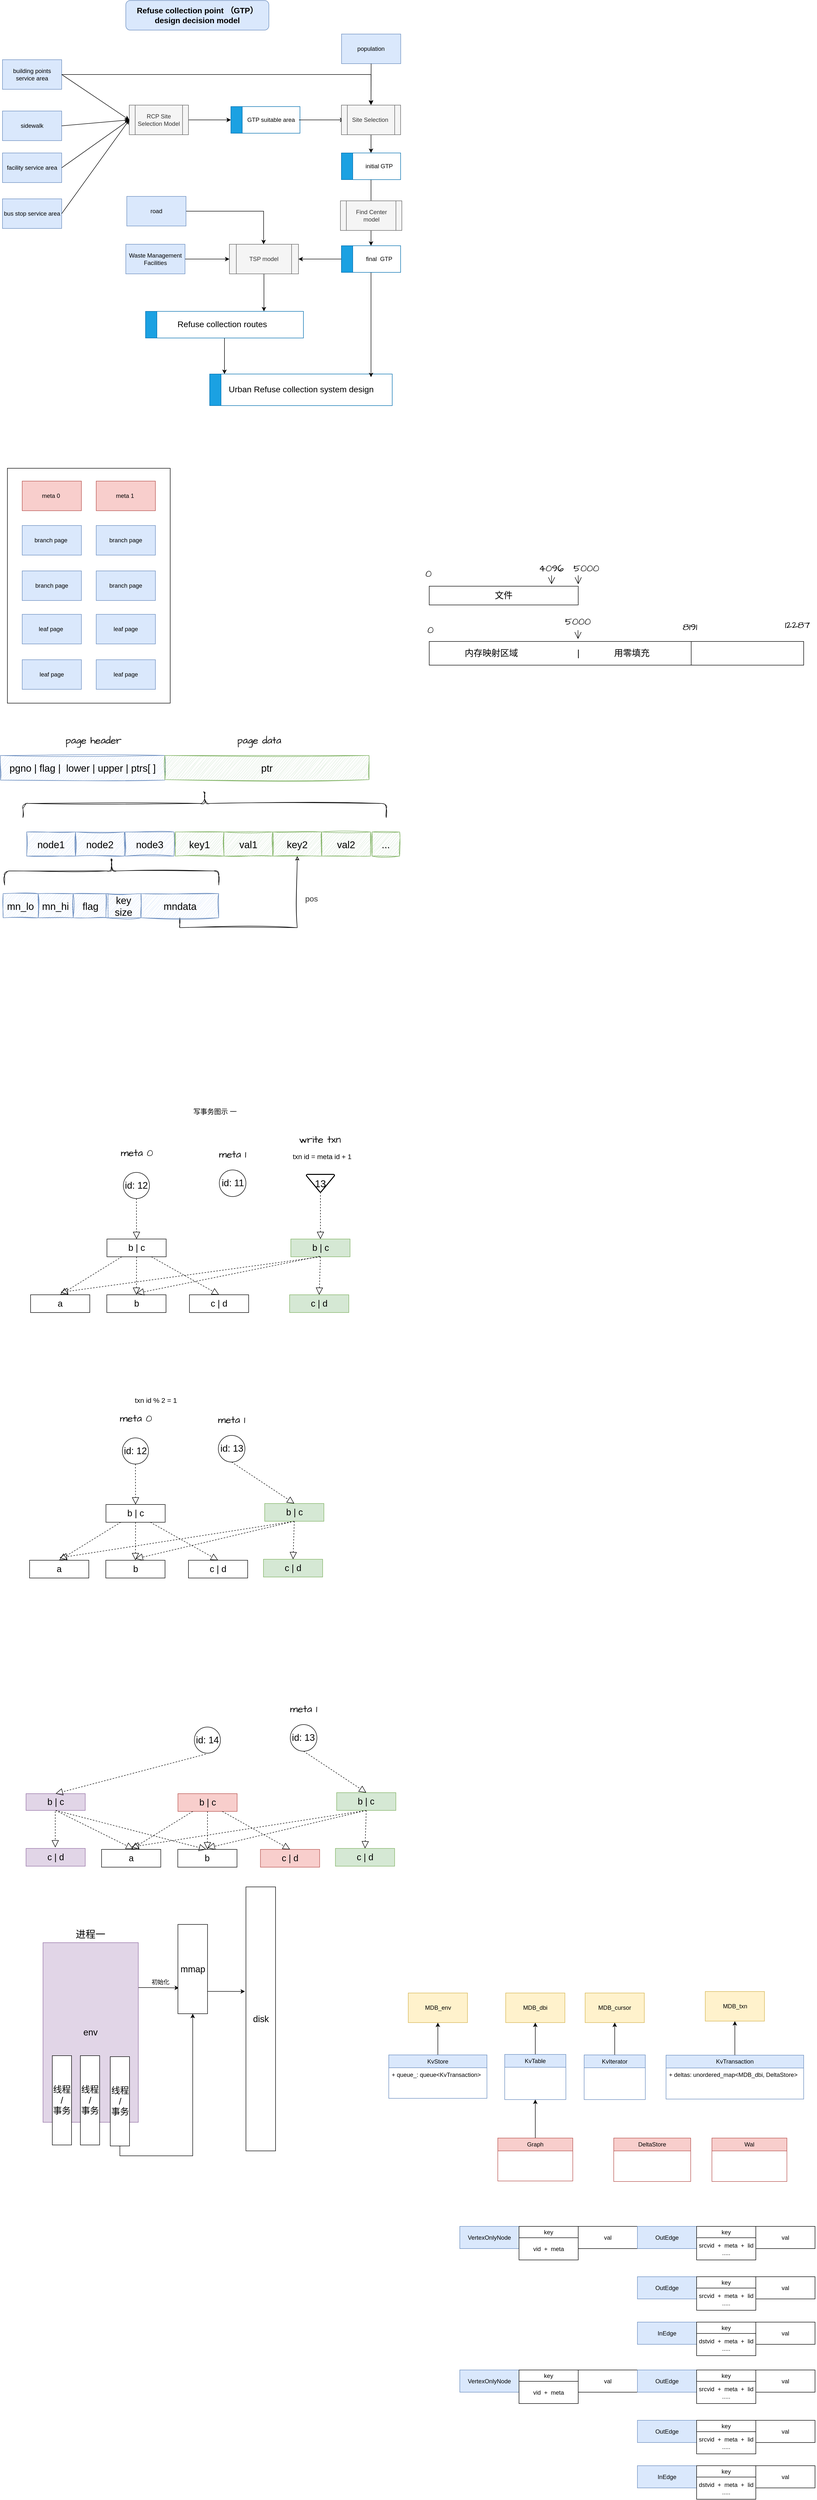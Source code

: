 <mxfile version="21.3.2" type="github">
  <diagram name="第 1 页" id="-6pHBy3T7X8AWCMXz0UJ">
    <mxGraphModel dx="1502" dy="644" grid="0" gridSize="10" guides="1" tooltips="1" connect="1" arrows="1" fold="1" page="0" pageScale="1" pageWidth="827" pageHeight="1169" math="0" shadow="0">
      <root>
        <mxCell id="0" />
        <mxCell id="1" parent="0" />
        <mxCell id="fk76nEaUQplsYMOn4d1s-18" value="" style="rounded=0;whiteSpace=wrap;html=1;fillColor=none;" parent="1" vertex="1">
          <mxGeometry x="20" y="1191" width="330" height="476" as="geometry" />
        </mxCell>
        <mxCell id="CREifestwWJjeIn1SrWn-1" value="&lt;b&gt;&lt;font style=&quot;font-size: 16px;&quot;&gt;Refuse collection point （GTP）design decision model&lt;/font&gt;&lt;/b&gt;" style="rounded=1;whiteSpace=wrap;html=1;fillColor=#dae8fc;strokeColor=#6c8ebf;" parent="1" vertex="1">
          <mxGeometry x="260" y="243" width="290" height="60" as="geometry" />
        </mxCell>
        <mxCell id="-MJLhog0sd4CM29XFd1n-28" style="edgeStyle=orthogonalEdgeStyle;rounded=0;orthogonalLoop=1;jettySize=auto;html=1;exitX=1;exitY=0.5;exitDx=0;exitDy=0;entryX=0.5;entryY=0;entryDx=0;entryDy=0;" parent="1" source="-MJLhog0sd4CM29XFd1n-1" target="-MJLhog0sd4CM29XFd1n-30" edge="1">
          <mxGeometry relative="1" as="geometry">
            <mxPoint x="720" y="563" as="targetPoint" />
          </mxGeometry>
        </mxCell>
        <mxCell id="-MJLhog0sd4CM29XFd1n-1" value="building points service area" style="rounded=0;whiteSpace=wrap;html=1;fillColor=#dae8fc;strokeColor=#6c8ebf;" parent="1" vertex="1">
          <mxGeometry x="10" y="363" width="120" height="60" as="geometry" />
        </mxCell>
        <mxCell id="-MJLhog0sd4CM29XFd1n-2" value="sidewalk" style="rounded=0;whiteSpace=wrap;html=1;fillColor=#dae8fc;strokeColor=#6c8ebf;" parent="1" vertex="1">
          <mxGeometry x="10" y="467" width="120" height="60" as="geometry" />
        </mxCell>
        <mxCell id="-MJLhog0sd4CM29XFd1n-38" style="edgeStyle=orthogonalEdgeStyle;rounded=0;orthogonalLoop=1;jettySize=auto;html=1;exitX=1;exitY=0.5;exitDx=0;exitDy=0;entryX=0;entryY=0.5;entryDx=0;entryDy=0;" parent="1" source="-MJLhog0sd4CM29XFd1n-5" target="-MJLhog0sd4CM29XFd1n-20" edge="1">
          <mxGeometry relative="1" as="geometry" />
        </mxCell>
        <mxCell id="-MJLhog0sd4CM29XFd1n-5" value="Waste Management Facilities" style="rounded=0;whiteSpace=wrap;html=1;fillColor=#dae8fc;strokeColor=#6c8ebf;" parent="1" vertex="1">
          <mxGeometry x="260" y="737" width="120" height="60" as="geometry" />
        </mxCell>
        <mxCell id="-MJLhog0sd4CM29XFd1n-6" value="bus stop service area" style="rounded=0;whiteSpace=wrap;html=1;fillColor=#dae8fc;strokeColor=#6c8ebf;" parent="1" vertex="1">
          <mxGeometry x="10" y="645" width="120" height="60" as="geometry" />
        </mxCell>
        <mxCell id="-MJLhog0sd4CM29XFd1n-8" value="facility service area" style="rounded=0;whiteSpace=wrap;html=1;fillColor=#dae8fc;strokeColor=#6c8ebf;" parent="1" vertex="1">
          <mxGeometry x="10" y="552" width="120" height="60" as="geometry" />
        </mxCell>
        <mxCell id="-MJLhog0sd4CM29XFd1n-27" style="edgeStyle=orthogonalEdgeStyle;rounded=0;orthogonalLoop=1;jettySize=auto;html=1;exitX=1;exitY=0.5;exitDx=0;exitDy=0;entryX=0;entryY=0.5;entryDx=0;entryDy=0;" parent="1" source="-MJLhog0sd4CM29XFd1n-9" target="-MJLhog0sd4CM29XFd1n-23" edge="1">
          <mxGeometry relative="1" as="geometry" />
        </mxCell>
        <mxCell id="-MJLhog0sd4CM29XFd1n-9" value="RCP Site Selection Model" style="shape=process;whiteSpace=wrap;html=1;backgroundOutline=1;fillColor=#f5f5f5;strokeColor=#666666;fontColor=#333333;" parent="1" vertex="1">
          <mxGeometry x="267" y="455" width="120" height="60" as="geometry" />
        </mxCell>
        <mxCell id="-MJLhog0sd4CM29XFd1n-14" value="" style="endArrow=classic;html=1;rounded=0;exitX=1;exitY=0.5;exitDx=0;exitDy=0;entryX=0;entryY=0.5;entryDx=0;entryDy=0;" parent="1" source="-MJLhog0sd4CM29XFd1n-1" target="-MJLhog0sd4CM29XFd1n-9" edge="1">
          <mxGeometry width="50" height="50" relative="1" as="geometry">
            <mxPoint x="430" y="497" as="sourcePoint" />
            <mxPoint x="480" y="447" as="targetPoint" />
          </mxGeometry>
        </mxCell>
        <mxCell id="-MJLhog0sd4CM29XFd1n-15" value="" style="endArrow=classic;html=1;rounded=0;exitX=1;exitY=0.5;exitDx=0;exitDy=0;entryX=0;entryY=0.5;entryDx=0;entryDy=0;" parent="1" source="-MJLhog0sd4CM29XFd1n-2" target="-MJLhog0sd4CM29XFd1n-9" edge="1">
          <mxGeometry width="50" height="50" relative="1" as="geometry">
            <mxPoint x="140" y="417" as="sourcePoint" />
            <mxPoint x="250" y="537" as="targetPoint" />
          </mxGeometry>
        </mxCell>
        <mxCell id="-MJLhog0sd4CM29XFd1n-16" value="" style="endArrow=classic;html=1;rounded=0;exitX=1;exitY=0.5;exitDx=0;exitDy=0;entryX=0;entryY=0.5;entryDx=0;entryDy=0;" parent="1" source="-MJLhog0sd4CM29XFd1n-8" target="-MJLhog0sd4CM29XFd1n-9" edge="1">
          <mxGeometry width="50" height="50" relative="1" as="geometry">
            <mxPoint x="140" y="507" as="sourcePoint" />
            <mxPoint x="250" y="577" as="targetPoint" />
          </mxGeometry>
        </mxCell>
        <mxCell id="-MJLhog0sd4CM29XFd1n-19" value="" style="endArrow=classic;html=1;rounded=0;exitX=1;exitY=0.5;exitDx=0;exitDy=0;entryX=0;entryY=0.5;entryDx=0;entryDy=0;" parent="1" source="-MJLhog0sd4CM29XFd1n-6" target="-MJLhog0sd4CM29XFd1n-9" edge="1">
          <mxGeometry width="50" height="50" relative="1" as="geometry">
            <mxPoint x="140" y="677" as="sourcePoint" />
            <mxPoint x="270" y="592" as="targetPoint" />
          </mxGeometry>
        </mxCell>
        <mxCell id="-MJLhog0sd4CM29XFd1n-39" style="edgeStyle=orthogonalEdgeStyle;rounded=0;orthogonalLoop=1;jettySize=auto;html=1;exitX=0.5;exitY=1;exitDx=0;exitDy=0;entryX=0.75;entryY=0;entryDx=0;entryDy=0;" parent="1" source="-MJLhog0sd4CM29XFd1n-20" target="-MJLhog0sd4CM29XFd1n-40" edge="1">
          <mxGeometry relative="1" as="geometry">
            <mxPoint x="539.5" y="853" as="targetPoint" />
            <Array as="points" />
          </mxGeometry>
        </mxCell>
        <mxCell id="-MJLhog0sd4CM29XFd1n-20" value="TSP model" style="shape=process;whiteSpace=wrap;html=1;backgroundOutline=1;fillColor=#f5f5f5;strokeColor=#666666;fontColor=#333333;" parent="1" vertex="1">
          <mxGeometry x="470" y="737" width="140" height="60" as="geometry" />
        </mxCell>
        <mxCell id="-MJLhog0sd4CM29XFd1n-23" value="" style="swimlane;horizontal=0;whiteSpace=wrap;html=1;fillColor=#1ba1e2;strokeColor=#006EAF;fontColor=#ffffff;" parent="1" vertex="1">
          <mxGeometry x="473" y="458" width="140" height="54" as="geometry" />
        </mxCell>
        <mxCell id="-MJLhog0sd4CM29XFd1n-29" style="edgeStyle=orthogonalEdgeStyle;rounded=0;orthogonalLoop=1;jettySize=auto;html=1;" parent="-MJLhog0sd4CM29XFd1n-23" source="-MJLhog0sd4CM29XFd1n-26" edge="1">
          <mxGeometry relative="1" as="geometry">
            <mxPoint x="230" y="27" as="targetPoint" />
          </mxGeometry>
        </mxCell>
        <mxCell id="-MJLhog0sd4CM29XFd1n-26" value="GTP suitable area" style="text;html=1;align=center;verticalAlign=middle;resizable=0;points=[];autosize=1;strokeColor=none;fillColor=none;" parent="-MJLhog0sd4CM29XFd1n-23" vertex="1">
          <mxGeometry x="23" y="14" width="115" height="26" as="geometry" />
        </mxCell>
        <mxCell id="-MJLhog0sd4CM29XFd1n-36" style="edgeStyle=orthogonalEdgeStyle;rounded=0;orthogonalLoop=1;jettySize=auto;html=1;exitX=0.5;exitY=1;exitDx=0;exitDy=0;entryX=0.5;entryY=0;entryDx=0;entryDy=0;" parent="1" source="-MJLhog0sd4CM29XFd1n-30" target="-MJLhog0sd4CM29XFd1n-32" edge="1">
          <mxGeometry relative="1" as="geometry" />
        </mxCell>
        <mxCell id="-MJLhog0sd4CM29XFd1n-30" value="Site Selection&amp;nbsp;&lt;span id=&quot;docs-internal-guid-dd1b80fc-7fff-4d4b-5d79-0f795fff41a7&quot;&gt;&lt;/span&gt;" style="shape=process;whiteSpace=wrap;html=1;backgroundOutline=1;fillColor=#f5f5f5;strokeColor=#666666;fontColor=#333333;" parent="1" vertex="1">
          <mxGeometry x="697" y="455" width="120" height="60" as="geometry" />
        </mxCell>
        <mxCell id="-MJLhog0sd4CM29XFd1n-43" style="edgeStyle=orthogonalEdgeStyle;rounded=0;orthogonalLoop=1;jettySize=auto;html=1;exitX=0.5;exitY=1;exitDx=0;exitDy=0;entryX=0.5;entryY=0;entryDx=0;entryDy=0;" parent="1" source="-MJLhog0sd4CM29XFd1n-32" target="XMGJiAnypr8ItD6BcuGb-5" edge="1">
          <mxGeometry relative="1" as="geometry">
            <mxPoint x="757" y="1000" as="targetPoint" />
          </mxGeometry>
        </mxCell>
        <mxCell id="-MJLhog0sd4CM29XFd1n-32" value="" style="swimlane;horizontal=0;whiteSpace=wrap;html=1;fillColor=#1ba1e2;strokeColor=#006EAF;fontColor=#ffffff;" parent="1" vertex="1">
          <mxGeometry x="697" y="552" width="120" height="54" as="geometry" />
        </mxCell>
        <mxCell id="-MJLhog0sd4CM29XFd1n-34" value="initial GTP" style="text;html=1;align=center;verticalAlign=middle;resizable=0;points=[];autosize=1;strokeColor=none;fillColor=none;" parent="-MJLhog0sd4CM29XFd1n-32" vertex="1">
          <mxGeometry x="39" y="14" width="73" height="26" as="geometry" />
        </mxCell>
        <mxCell id="-MJLhog0sd4CM29XFd1n-42" style="edgeStyle=orthogonalEdgeStyle;rounded=0;orthogonalLoop=1;jettySize=auto;html=1;exitX=0.5;exitY=1;exitDx=0;exitDy=0;" parent="1" source="-MJLhog0sd4CM29XFd1n-40" edge="1">
          <mxGeometry relative="1" as="geometry">
            <mxPoint x="460" y="1000" as="targetPoint" />
          </mxGeometry>
        </mxCell>
        <mxCell id="-MJLhog0sd4CM29XFd1n-40" value="" style="swimlane;horizontal=0;whiteSpace=wrap;html=1;fillColor=#1ba1e2;strokeColor=#006EAF;fontColor=#ffffff;" parent="1" vertex="1">
          <mxGeometry x="300" y="873" width="320" height="54" as="geometry" />
        </mxCell>
        <mxCell id="-MJLhog0sd4CM29XFd1n-41" value="&lt;font style=&quot;font-size: 17px;&quot;&gt;Refuse collection routes&lt;/font&gt;" style="text;html=1;align=center;verticalAlign=middle;resizable=0;points=[];autosize=1;strokeColor=none;fillColor=none;" parent="-MJLhog0sd4CM29XFd1n-40" vertex="1">
          <mxGeometry x="55" y="12" width="200" height="30" as="geometry" />
        </mxCell>
        <mxCell id="-MJLhog0sd4CM29XFd1n-44" value="" style="swimlane;horizontal=0;whiteSpace=wrap;html=1;fillColor=#1ba1e2;strokeColor=#006EAF;fontColor=#ffffff;" parent="1" vertex="1">
          <mxGeometry x="430" y="1000" width="370" height="64" as="geometry" />
        </mxCell>
        <mxCell id="-MJLhog0sd4CM29XFd1n-45" value="&lt;span style=&quot;font-size: 17px;&quot;&gt;Urban Refuse collection system design&lt;/span&gt;" style="text;html=1;align=center;verticalAlign=middle;resizable=0;points=[];autosize=1;strokeColor=none;fillColor=none;" parent="-MJLhog0sd4CM29XFd1n-44" vertex="1">
          <mxGeometry x="25" y="17" width="320" height="30" as="geometry" />
        </mxCell>
        <mxCell id="fk76nEaUQplsYMOn4d1s-16" value="meta 0&amp;nbsp;" style="rounded=0;whiteSpace=wrap;html=1;fillColor=#f8cecc;strokeColor=#b85450;" parent="1" vertex="1">
          <mxGeometry x="50" y="1217" width="120" height="60" as="geometry" />
        </mxCell>
        <mxCell id="fk76nEaUQplsYMOn4d1s-17" value="meta 1&amp;nbsp;" style="rounded=0;whiteSpace=wrap;html=1;fillColor=#f8cecc;strokeColor=#b85450;" parent="1" vertex="1">
          <mxGeometry x="200" y="1217" width="120" height="60" as="geometry" />
        </mxCell>
        <mxCell id="fk76nEaUQplsYMOn4d1s-19" value="branch page&amp;nbsp;" style="rounded=0;whiteSpace=wrap;html=1;fillColor=#dae8fc;strokeColor=#6c8ebf;" parent="1" vertex="1">
          <mxGeometry x="50" y="1307" width="120" height="60" as="geometry" />
        </mxCell>
        <mxCell id="fk76nEaUQplsYMOn4d1s-20" value="branch page" style="rounded=0;whiteSpace=wrap;html=1;fillColor=#dae8fc;strokeColor=#6c8ebf;" parent="1" vertex="1">
          <mxGeometry x="200" y="1307" width="120" height="60" as="geometry" />
        </mxCell>
        <mxCell id="fk76nEaUQplsYMOn4d1s-21" value="branch page" style="rounded=0;whiteSpace=wrap;html=1;fillColor=#dae8fc;strokeColor=#6c8ebf;" parent="1" vertex="1">
          <mxGeometry x="50" y="1399" width="120" height="60" as="geometry" />
        </mxCell>
        <mxCell id="fk76nEaUQplsYMOn4d1s-22" value="branch page" style="rounded=0;whiteSpace=wrap;html=1;fillColor=#dae8fc;strokeColor=#6c8ebf;" parent="1" vertex="1">
          <mxGeometry x="200" y="1399" width="120" height="60" as="geometry" />
        </mxCell>
        <mxCell id="fk76nEaUQplsYMOn4d1s-23" value="leaf page" style="rounded=0;whiteSpace=wrap;html=1;fillColor=#dae8fc;strokeColor=#6c8ebf;" parent="1" vertex="1">
          <mxGeometry x="200" y="1579" width="120" height="60" as="geometry" />
        </mxCell>
        <mxCell id="fk76nEaUQplsYMOn4d1s-24" value="leaf page&amp;nbsp;" style="rounded=0;whiteSpace=wrap;html=1;fillColor=#dae8fc;strokeColor=#6c8ebf;" parent="1" vertex="1">
          <mxGeometry x="50" y="1487" width="120" height="60" as="geometry" />
        </mxCell>
        <mxCell id="fk76nEaUQplsYMOn4d1s-25" value="leaf page" style="rounded=0;whiteSpace=wrap;html=1;fillColor=#dae8fc;strokeColor=#6c8ebf;" parent="1" vertex="1">
          <mxGeometry x="200" y="1487" width="120" height="60" as="geometry" />
        </mxCell>
        <mxCell id="fk76nEaUQplsYMOn4d1s-26" value="leaf page" style="rounded=0;whiteSpace=wrap;html=1;fillColor=#dae8fc;strokeColor=#6c8ebf;" parent="1" vertex="1">
          <mxGeometry x="50" y="1579" width="120" height="60" as="geometry" />
        </mxCell>
        <mxCell id="yM2souLgiS-9Ete5BA36-1" value="pgno | flag |&amp;nbsp; lower | upper | ptrs[ ]" style="rounded=0;whiteSpace=wrap;html=1;sketch=1;hachureGap=4;jiggle=2;curveFitting=1;fontFamily=Helvetica;fontSize=20;fillColor=#dae8fc;strokeColor=#6c8ebf;" parent="1" vertex="1">
          <mxGeometry x="6" y="1773" width="333" height="50" as="geometry" />
        </mxCell>
        <mxCell id="yM2souLgiS-9Ete5BA36-2" value="ptr" style="rounded=0;whiteSpace=wrap;html=1;sketch=1;hachureGap=4;jiggle=2;curveFitting=1;fontFamily=Helvetica;fontSize=20;fillColor=#d5e8d4;strokeColor=#82b366;" parent="1" vertex="1">
          <mxGeometry x="339" y="1773" width="414" height="49" as="geometry" />
        </mxCell>
        <mxCell id="yM2souLgiS-9Ete5BA36-5" value="page header" style="text;html=1;strokeColor=none;fillColor=none;align=center;verticalAlign=middle;whiteSpace=wrap;rounded=0;fontSize=20;fontFamily=Architects Daughter;" parent="1" vertex="1">
          <mxGeometry x="121" y="1727" width="146.5" height="30" as="geometry" />
        </mxCell>
        <mxCell id="yM2souLgiS-9Ete5BA36-6" value="page data" style="text;html=1;strokeColor=none;fillColor=none;align=center;verticalAlign=middle;whiteSpace=wrap;rounded=0;fontSize=20;fontFamily=Architects Daughter;" parent="1" vertex="1">
          <mxGeometry x="457" y="1727" width="146.5" height="30" as="geometry" />
        </mxCell>
        <mxCell id="yM2souLgiS-9Ete5BA36-7" value="node1" style="rounded=0;whiteSpace=wrap;html=1;sketch=1;hachureGap=4;jiggle=2;curveFitting=1;fontFamily=Helvetica;fontSize=20;fillColor=#dae8fc;strokeColor=#6c8ebf;" parent="1" vertex="1">
          <mxGeometry x="59" y="1928" width="99" height="49" as="geometry" />
        </mxCell>
        <mxCell id="yM2souLgiS-9Ete5BA36-11" value="node2" style="rounded=0;whiteSpace=wrap;html=1;sketch=1;hachureGap=4;jiggle=2;curveFitting=1;fontFamily=Helvetica;fontSize=20;fillColor=#dae8fc;strokeColor=#6c8ebf;" parent="1" vertex="1">
          <mxGeometry x="158" y="1928" width="99" height="49" as="geometry" />
        </mxCell>
        <mxCell id="yM2souLgiS-9Ete5BA36-12" value="flag" style="rounded=0;whiteSpace=wrap;html=1;sketch=1;hachureGap=4;jiggle=2;curveFitting=1;fontFamily=Helvetica;fontSize=20;fillColor=#dae8fc;strokeColor=#6c8ebf;" parent="1" vertex="1">
          <mxGeometry x="153.25" y="2053" width="70.99" height="49" as="geometry" />
        </mxCell>
        <mxCell id="yM2souLgiS-9Ete5BA36-31" style="edgeStyle=orthogonalEdgeStyle;rounded=0;sketch=1;hachureGap=4;jiggle=2;curveFitting=1;orthogonalLoop=1;jettySize=auto;html=1;exitX=0.5;exitY=1;exitDx=0;exitDy=0;entryX=0.5;entryY=1;entryDx=0;entryDy=0;fontFamily=Architects Daughter;fontSource=https%3A%2F%2Ffonts.googleapis.com%2Fcss%3Ffamily%3DArchitects%2BDaughter;fontSize=16;" parent="1" source="yM2souLgiS-9Ete5BA36-15" target="yM2souLgiS-9Ete5BA36-27" edge="1">
          <mxGeometry relative="1" as="geometry" />
        </mxCell>
        <mxCell id="yM2souLgiS-9Ete5BA36-15" value="mndata" style="rounded=0;whiteSpace=wrap;html=1;sketch=1;hachureGap=4;jiggle=2;curveFitting=1;fontFamily=Helvetica;fontSize=20;fillColor=#dae8fc;strokeColor=#6c8ebf;" parent="1" vertex="1">
          <mxGeometry x="290.75" y="2053" width="157.5" height="49" as="geometry" />
        </mxCell>
        <mxCell id="yM2souLgiS-9Ete5BA36-16" value="mn_hi" style="rounded=0;whiteSpace=wrap;html=1;sketch=1;hachureGap=4;jiggle=2;curveFitting=1;fontFamily=Helvetica;fontSize=20;fillColor=#dae8fc;strokeColor=#6c8ebf;" parent="1" vertex="1">
          <mxGeometry x="82.26" y="2053" width="70.99" height="49" as="geometry" />
        </mxCell>
        <mxCell id="yM2souLgiS-9Ete5BA36-17" value="mn_lo" style="rounded=0;whiteSpace=wrap;html=1;sketch=1;hachureGap=4;jiggle=2;curveFitting=1;fontFamily=Helvetica;fontSize=20;fillColor=#dae8fc;strokeColor=#6c8ebf;" parent="1" vertex="1">
          <mxGeometry x="11.27" y="2053" width="70.99" height="49" as="geometry" />
        </mxCell>
        <mxCell id="yM2souLgiS-9Ete5BA36-18" value="key size" style="rounded=0;whiteSpace=wrap;html=1;sketch=1;hachureGap=4;jiggle=2;curveFitting=1;fontFamily=Helvetica;fontSize=20;fillColor=#dae8fc;strokeColor=#6c8ebf;" parent="1" vertex="1">
          <mxGeometry x="219.76" y="2053" width="70.99" height="49" as="geometry" />
        </mxCell>
        <mxCell id="yM2souLgiS-9Ete5BA36-19" value="node3" style="rounded=0;whiteSpace=wrap;html=1;sketch=1;hachureGap=4;jiggle=2;curveFitting=1;fontFamily=Helvetica;fontSize=20;fillColor=#dae8fc;strokeColor=#6c8ebf;" parent="1" vertex="1">
          <mxGeometry x="258.5" y="1928" width="99" height="49" as="geometry" />
        </mxCell>
        <mxCell id="yM2souLgiS-9Ete5BA36-21" value="" style="shape=curlyBracket;whiteSpace=wrap;html=1;rounded=1;labelPosition=left;verticalLabelPosition=middle;align=right;verticalAlign=middle;sketch=1;hachureGap=4;jiggle=2;curveFitting=1;fontFamily=Architects Daughter;fontSource=https%3A%2F%2Ffonts.googleapis.com%2Fcss%3Ffamily%3DArchitects%2BDaughter;fontSize=20;rotation=90;size=0.5;" parent="1" vertex="1">
          <mxGeometry x="391" y="1502" width="57.25" height="736.5" as="geometry" />
        </mxCell>
        <mxCell id="yM2souLgiS-9Ete5BA36-22" value="" style="shape=curlyBracket;whiteSpace=wrap;html=1;rounded=1;labelPosition=left;verticalLabelPosition=middle;align=right;verticalAlign=middle;sketch=1;hachureGap=4;jiggle=2;curveFitting=1;fontFamily=Architects Daughter;fontSource=https%3A%2F%2Ffonts.googleapis.com%2Fcss%3Ffamily%3DArchitects%2BDaughter;fontSize=20;rotation=90;size=0.5;" parent="1" vertex="1">
          <mxGeometry x="202.75" y="1790" width="57.25" height="434" as="geometry" />
        </mxCell>
        <mxCell id="yM2souLgiS-9Ete5BA36-25" value="key1" style="rounded=0;whiteSpace=wrap;html=1;sketch=1;hachureGap=4;jiggle=2;curveFitting=1;fontFamily=Helvetica;fontSize=20;fillColor=#d5e8d4;strokeColor=#82b366;" parent="1" vertex="1">
          <mxGeometry x="360" y="1928" width="99" height="49" as="geometry" />
        </mxCell>
        <mxCell id="yM2souLgiS-9Ete5BA36-26" value="val1" style="rounded=0;whiteSpace=wrap;html=1;sketch=1;hachureGap=4;jiggle=2;curveFitting=1;fontFamily=Helvetica;fontSize=20;fillColor=#d5e8d4;strokeColor=#82b366;" parent="1" vertex="1">
          <mxGeometry x="459" y="1928" width="99" height="49" as="geometry" />
        </mxCell>
        <mxCell id="yM2souLgiS-9Ete5BA36-27" value="key2" style="rounded=0;whiteSpace=wrap;html=1;sketch=1;hachureGap=4;jiggle=2;curveFitting=1;fontFamily=Helvetica;fontSize=20;fillColor=#d5e8d4;strokeColor=#82b366;" parent="1" vertex="1">
          <mxGeometry x="558" y="1928" width="99" height="49" as="geometry" />
        </mxCell>
        <mxCell id="yM2souLgiS-9Ete5BA36-28" value="val2" style="rounded=0;whiteSpace=wrap;html=1;sketch=1;hachureGap=4;jiggle=2;curveFitting=1;fontFamily=Helvetica;fontSize=20;fillColor=#d5e8d4;strokeColor=#82b366;" parent="1" vertex="1">
          <mxGeometry x="657" y="1928" width="99" height="49" as="geometry" />
        </mxCell>
        <mxCell id="yM2souLgiS-9Ete5BA36-29" value="..." style="rounded=0;whiteSpace=wrap;html=1;sketch=1;hachureGap=4;jiggle=2;curveFitting=1;fontFamily=Helvetica;fontSize=20;fillColor=#d5e8d4;strokeColor=#82b366;" parent="1" vertex="1">
          <mxGeometry x="759" y="1928" width="56" height="49" as="geometry" />
        </mxCell>
        <mxCell id="yM2souLgiS-9Ete5BA36-32" value="&lt;span style=&quot;font-size: 16px;&quot;&gt;pos&lt;/span&gt;" style="rounded=1;whiteSpace=wrap;html=1;fillColor=none;fontColor=#333333;strokeColor=none;" parent="1" vertex="1">
          <mxGeometry x="593" y="2046" width="86.5" height="34" as="geometry" />
        </mxCell>
        <mxCell id="NSW85dadM2oybprzodk--1" value="&lt;font style=&quot;font-size: 19px;&quot;&gt;id: 12&lt;br&gt;&lt;/font&gt;" style="ellipse;whiteSpace=wrap;html=1;aspect=fixed;" parent="1" vertex="1">
          <mxGeometry x="255" y="2618" width="53" height="53" as="geometry" />
        </mxCell>
        <mxCell id="NSW85dadM2oybprzodk--3" value="&lt;font style=&quot;font-size: 19px;&quot;&gt;id: 11&lt;/font&gt;" style="ellipse;whiteSpace=wrap;html=1;aspect=fixed;" parent="1" vertex="1">
          <mxGeometry x="449.51" y="2613" width="54" height="54" as="geometry" />
        </mxCell>
        <mxCell id="NSW85dadM2oybprzodk--4" value="meta 0" style="text;html=1;strokeColor=none;fillColor=none;align=center;verticalAlign=middle;whiteSpace=wrap;rounded=0;fontSize=20;fontFamily=Architects Daughter;" parent="1" vertex="1">
          <mxGeometry x="208.51" y="2563" width="146.5" height="30" as="geometry" />
        </mxCell>
        <mxCell id="NSW85dadM2oybprzodk--5" value="meta 1" style="text;html=1;strokeColor=none;fillColor=none;align=center;verticalAlign=middle;whiteSpace=wrap;rounded=0;fontSize=20;fontFamily=Architects Daughter;" parent="1" vertex="1">
          <mxGeometry x="403.26" y="2566" width="146.5" height="30" as="geometry" />
        </mxCell>
        <mxCell id="NSW85dadM2oybprzodk--15" value="" style="endArrow=block;dashed=1;endFill=0;endSize=12;html=1;rounded=0;exitX=0.5;exitY=1;exitDx=0;exitDy=0;entryX=0.5;entryY=0;entryDx=0;entryDy=0;" parent="1" source="NSW85dadM2oybprzodk--1" target="NSW85dadM2oybprzodk--17" edge="1">
          <mxGeometry width="160" relative="1" as="geometry">
            <mxPoint x="198" y="2714" as="sourcePoint" />
            <mxPoint x="358" y="2714" as="targetPoint" />
          </mxGeometry>
        </mxCell>
        <mxCell id="NSW85dadM2oybprzodk--17" value="&lt;font style=&quot;font-size: 18px;&quot;&gt;b | c&lt;/font&gt;" style="rounded=0;whiteSpace=wrap;html=1;" parent="1" vertex="1">
          <mxGeometry x="221.76" y="2753" width="120" height="36" as="geometry" />
        </mxCell>
        <mxCell id="NSW85dadM2oybprzodk--20" value="&lt;font style=&quot;font-size: 18px;&quot;&gt;a&lt;/font&gt;" style="rounded=0;whiteSpace=wrap;html=1;" parent="1" vertex="1">
          <mxGeometry x="67.0" y="2866" width="120" height="36" as="geometry" />
        </mxCell>
        <mxCell id="NSW85dadM2oybprzodk--21" value="&lt;font style=&quot;font-size: 18px;&quot;&gt;b&lt;/font&gt;" style="rounded=0;whiteSpace=wrap;html=1;" parent="1" vertex="1">
          <mxGeometry x="221.5" y="2866" width="120" height="36" as="geometry" />
        </mxCell>
        <mxCell id="NSW85dadM2oybprzodk--22" value="&lt;font style=&quot;font-size: 18px;&quot;&gt;c | d&lt;/font&gt;" style="rounded=0;whiteSpace=wrap;html=1;" parent="1" vertex="1">
          <mxGeometry x="389" y="2866" width="120" height="36" as="geometry" />
        </mxCell>
        <mxCell id="NSW85dadM2oybprzodk--24" value="" style="endArrow=block;dashed=1;endFill=0;endSize=12;html=1;rounded=0;exitX=0.25;exitY=1;exitDx=0;exitDy=0;entryX=0.5;entryY=0;entryDx=0;entryDy=0;" parent="1" source="NSW85dadM2oybprzodk--17" target="NSW85dadM2oybprzodk--20" edge="1">
          <mxGeometry width="160" relative="1" as="geometry">
            <mxPoint x="292" y="2681" as="sourcePoint" />
            <mxPoint x="292" y="2763" as="targetPoint" />
          </mxGeometry>
        </mxCell>
        <mxCell id="NSW85dadM2oybprzodk--25" value="" style="endArrow=block;dashed=1;endFill=0;endSize=12;html=1;rounded=0;exitX=0.5;exitY=1;exitDx=0;exitDy=0;entryX=0.5;entryY=0;entryDx=0;entryDy=0;" parent="1" source="NSW85dadM2oybprzodk--17" target="NSW85dadM2oybprzodk--21" edge="1">
          <mxGeometry width="160" relative="1" as="geometry">
            <mxPoint x="262" y="2799" as="sourcePoint" />
            <mxPoint x="139" y="2840" as="targetPoint" />
          </mxGeometry>
        </mxCell>
        <mxCell id="NSW85dadM2oybprzodk--26" value="" style="endArrow=block;dashed=1;endFill=0;endSize=12;html=1;rounded=0;exitX=0.75;exitY=1;exitDx=0;exitDy=0;entryX=0.5;entryY=0;entryDx=0;entryDy=0;" parent="1" source="NSW85dadM2oybprzodk--17" target="NSW85dadM2oybprzodk--22" edge="1">
          <mxGeometry width="160" relative="1" as="geometry">
            <mxPoint x="292" y="2799" as="sourcePoint" />
            <mxPoint x="292" y="2840" as="targetPoint" />
          </mxGeometry>
        </mxCell>
        <mxCell id="NSW85dadM2oybprzodk--29" value="&amp;nbsp;write txn" style="text;html=1;strokeColor=none;fillColor=none;align=center;verticalAlign=middle;whiteSpace=wrap;rounded=0;fontSize=20;fontFamily=Architects Daughter;" parent="1" vertex="1">
          <mxGeometry x="575.5" y="2536" width="146.5" height="30" as="geometry" />
        </mxCell>
        <mxCell id="NSW85dadM2oybprzodk--30" value="&lt;font style=&quot;font-size: 14px;&quot; face=&quot;Helvetica&quot;&gt;txn id = meta id + 1&lt;/font&gt;" style="text;html=1;strokeColor=none;fillColor=none;align=center;verticalAlign=middle;whiteSpace=wrap;rounded=0;fontSize=20;fontFamily=Architects Daughter;" parent="1" vertex="1">
          <mxGeometry x="589" y="2574" width="137.5" height="19" as="geometry" />
        </mxCell>
        <mxCell id="NSW85dadM2oybprzodk--31" value="&lt;font style=&quot;font-size: 20px;&quot;&gt;13&lt;/font&gt;" style="strokeWidth=2;html=1;shape=mxgraph.flowchart.merge_or_storage;whiteSpace=wrap;" parent="1" vertex="1">
          <mxGeometry x="626" y="2622" width="57" height="36" as="geometry" />
        </mxCell>
        <mxCell id="NSW85dadM2oybprzodk--32" value="&lt;font style=&quot;font-size: 18px;&quot;&gt;b | c&lt;/font&gt;" style="rounded=0;whiteSpace=wrap;html=1;fillColor=#d5e8d4;strokeColor=#82b366;" parent="1" vertex="1">
          <mxGeometry x="594.5" y="2753" width="120" height="36" as="geometry" />
        </mxCell>
        <mxCell id="NSW85dadM2oybprzodk--33" value="&lt;font style=&quot;font-size: 18px;&quot;&gt;c | d&lt;/font&gt;" style="rounded=0;whiteSpace=wrap;html=1;fillColor=#d5e8d4;strokeColor=#82b366;" parent="1" vertex="1">
          <mxGeometry x="592" y="2866" width="120" height="36" as="geometry" />
        </mxCell>
        <mxCell id="NSW85dadM2oybprzodk--34" value="" style="endArrow=block;dashed=1;endFill=0;endSize=12;html=1;rounded=0;exitX=0.5;exitY=1;exitDx=0;exitDy=0;entryX=0.5;entryY=0;entryDx=0;entryDy=0;exitPerimeter=0;" parent="1" source="NSW85dadM2oybprzodk--31" target="NSW85dadM2oybprzodk--32" edge="1">
          <mxGeometry width="160" relative="1" as="geometry">
            <mxPoint x="291" y="2681" as="sourcePoint" />
            <mxPoint x="292" y="2763" as="targetPoint" />
          </mxGeometry>
        </mxCell>
        <mxCell id="NSW85dadM2oybprzodk--35" value="" style="endArrow=block;dashed=1;endFill=0;endSize=12;html=1;rounded=0;exitX=0.5;exitY=1;exitDx=0;exitDy=0;entryX=0.5;entryY=0;entryDx=0;entryDy=0;" parent="1" source="NSW85dadM2oybprzodk--32" target="NSW85dadM2oybprzodk--33" edge="1">
          <mxGeometry width="160" relative="1" as="geometry">
            <mxPoint x="665" y="2668" as="sourcePoint" />
            <mxPoint x="665" y="2763" as="targetPoint" />
          </mxGeometry>
        </mxCell>
        <mxCell id="NSW85dadM2oybprzodk--36" value="" style="endArrow=block;dashed=1;endFill=0;endSize=12;html=1;rounded=0;exitX=0.5;exitY=1;exitDx=0;exitDy=0;" parent="1" source="NSW85dadM2oybprzodk--32" edge="1">
          <mxGeometry width="160" relative="1" as="geometry">
            <mxPoint x="665" y="2799" as="sourcePoint" />
            <mxPoint x="128" y="2861" as="targetPoint" />
          </mxGeometry>
        </mxCell>
        <mxCell id="NSW85dadM2oybprzodk--37" value="" style="endArrow=block;dashed=1;endFill=0;endSize=12;html=1;rounded=0;" parent="1" edge="1">
          <mxGeometry width="160" relative="1" as="geometry">
            <mxPoint x="653" y="2788" as="sourcePoint" />
            <mxPoint x="282" y="2863" as="targetPoint" />
          </mxGeometry>
        </mxCell>
        <mxCell id="NSW85dadM2oybprzodk--39" value="&lt;font style=&quot;font-size: 14px;&quot; face=&quot;Helvetica&quot;&gt;txn id % 2 = 1&lt;/font&gt;" style="text;html=1;strokeColor=none;fillColor=none;align=center;verticalAlign=middle;whiteSpace=wrap;rounded=0;fontSize=20;fontFamily=Architects Daughter;" parent="1" vertex="1">
          <mxGeometry x="251.5" y="3068" width="137.5" height="19" as="geometry" />
        </mxCell>
        <mxCell id="NSW85dadM2oybprzodk--43" value="&lt;font style=&quot;font-size: 19px;&quot;&gt;id: 12&lt;br&gt;&lt;/font&gt;" style="ellipse;whiteSpace=wrap;html=1;aspect=fixed;" parent="1" vertex="1">
          <mxGeometry x="253" y="3156" width="53" height="53" as="geometry" />
        </mxCell>
        <mxCell id="NSW85dadM2oybprzodk--44" value="&lt;font style=&quot;font-size: 19px;&quot;&gt;id: 13&lt;/font&gt;" style="ellipse;whiteSpace=wrap;html=1;aspect=fixed;" parent="1" vertex="1">
          <mxGeometry x="447.51" y="3151" width="54" height="54" as="geometry" />
        </mxCell>
        <mxCell id="NSW85dadM2oybprzodk--45" value="meta 0" style="text;html=1;strokeColor=none;fillColor=none;align=center;verticalAlign=middle;whiteSpace=wrap;rounded=0;fontSize=20;fontFamily=Architects Daughter;" parent="1" vertex="1">
          <mxGeometry x="206.51" y="3101" width="146.5" height="30" as="geometry" />
        </mxCell>
        <mxCell id="NSW85dadM2oybprzodk--46" value="meta 1" style="text;html=1;strokeColor=none;fillColor=none;align=center;verticalAlign=middle;whiteSpace=wrap;rounded=0;fontSize=20;fontFamily=Architects Daughter;" parent="1" vertex="1">
          <mxGeometry x="401.26" y="3104" width="146.5" height="30" as="geometry" />
        </mxCell>
        <mxCell id="NSW85dadM2oybprzodk--47" value="" style="endArrow=block;dashed=1;endFill=0;endSize=12;html=1;rounded=0;exitX=0.5;exitY=1;exitDx=0;exitDy=0;entryX=0.5;entryY=0;entryDx=0;entryDy=0;" parent="1" source="NSW85dadM2oybprzodk--43" target="NSW85dadM2oybprzodk--48" edge="1">
          <mxGeometry width="160" relative="1" as="geometry">
            <mxPoint x="196" y="3252" as="sourcePoint" />
            <mxPoint x="356" y="3252" as="targetPoint" />
          </mxGeometry>
        </mxCell>
        <mxCell id="NSW85dadM2oybprzodk--48" value="&lt;font style=&quot;font-size: 18px;&quot;&gt;b | c&lt;/font&gt;" style="rounded=0;whiteSpace=wrap;html=1;" parent="1" vertex="1">
          <mxGeometry x="219.76" y="3291" width="120" height="36" as="geometry" />
        </mxCell>
        <mxCell id="NSW85dadM2oybprzodk--49" value="&lt;font style=&quot;font-size: 18px;&quot;&gt;a&lt;/font&gt;" style="rounded=0;whiteSpace=wrap;html=1;" parent="1" vertex="1">
          <mxGeometry x="65.0" y="3404" width="120" height="36" as="geometry" />
        </mxCell>
        <mxCell id="NSW85dadM2oybprzodk--50" value="&lt;font style=&quot;font-size: 18px;&quot;&gt;b&lt;/font&gt;" style="rounded=0;whiteSpace=wrap;html=1;" parent="1" vertex="1">
          <mxGeometry x="219.5" y="3404" width="120" height="36" as="geometry" />
        </mxCell>
        <mxCell id="NSW85dadM2oybprzodk--51" value="&lt;font style=&quot;font-size: 18px;&quot;&gt;c | d&lt;/font&gt;" style="rounded=0;whiteSpace=wrap;html=1;" parent="1" vertex="1">
          <mxGeometry x="387" y="3404" width="120" height="36" as="geometry" />
        </mxCell>
        <mxCell id="NSW85dadM2oybprzodk--52" value="" style="endArrow=block;dashed=1;endFill=0;endSize=12;html=1;rounded=0;exitX=0.25;exitY=1;exitDx=0;exitDy=0;entryX=0.5;entryY=0;entryDx=0;entryDy=0;" parent="1" source="NSW85dadM2oybprzodk--48" target="NSW85dadM2oybprzodk--49" edge="1">
          <mxGeometry width="160" relative="1" as="geometry">
            <mxPoint x="290" y="3219" as="sourcePoint" />
            <mxPoint x="290" y="3301" as="targetPoint" />
          </mxGeometry>
        </mxCell>
        <mxCell id="NSW85dadM2oybprzodk--53" value="" style="endArrow=block;dashed=1;endFill=0;endSize=12;html=1;rounded=0;exitX=0.5;exitY=1;exitDx=0;exitDy=0;entryX=0.5;entryY=0;entryDx=0;entryDy=0;" parent="1" source="NSW85dadM2oybprzodk--48" target="NSW85dadM2oybprzodk--50" edge="1">
          <mxGeometry width="160" relative="1" as="geometry">
            <mxPoint x="260" y="3337" as="sourcePoint" />
            <mxPoint x="137" y="3378" as="targetPoint" />
          </mxGeometry>
        </mxCell>
        <mxCell id="NSW85dadM2oybprzodk--54" value="" style="endArrow=block;dashed=1;endFill=0;endSize=12;html=1;rounded=0;exitX=0.75;exitY=1;exitDx=0;exitDy=0;entryX=0.5;entryY=0;entryDx=0;entryDy=0;" parent="1" source="NSW85dadM2oybprzodk--48" target="NSW85dadM2oybprzodk--51" edge="1">
          <mxGeometry width="160" relative="1" as="geometry">
            <mxPoint x="290" y="3337" as="sourcePoint" />
            <mxPoint x="290" y="3378" as="targetPoint" />
          </mxGeometry>
        </mxCell>
        <mxCell id="NSW85dadM2oybprzodk--59" value="&lt;font style=&quot;font-size: 18px;&quot;&gt;b | c&lt;/font&gt;" style="rounded=0;whiteSpace=wrap;html=1;fillColor=#d5e8d4;strokeColor=#82b366;" parent="1" vertex="1">
          <mxGeometry x="541.5" y="3289" width="120" height="36" as="geometry" />
        </mxCell>
        <mxCell id="NSW85dadM2oybprzodk--60" value="&lt;font style=&quot;font-size: 18px;&quot;&gt;c | d&lt;/font&gt;" style="rounded=0;whiteSpace=wrap;html=1;fillColor=#d5e8d4;strokeColor=#82b366;" parent="1" vertex="1">
          <mxGeometry x="539" y="3402" width="120" height="36" as="geometry" />
        </mxCell>
        <mxCell id="NSW85dadM2oybprzodk--61" value="" style="endArrow=block;dashed=1;endFill=0;endSize=12;html=1;rounded=0;exitX=0.5;exitY=1;exitDx=0;exitDy=0;entryX=0.5;entryY=0;entryDx=0;entryDy=0;" parent="1" source="NSW85dadM2oybprzodk--44" target="NSW85dadM2oybprzodk--59" edge="1">
          <mxGeometry width="160" relative="1" as="geometry">
            <mxPoint x="601.5" y="3194" as="sourcePoint" />
            <mxPoint x="239" y="3299" as="targetPoint" />
          </mxGeometry>
        </mxCell>
        <mxCell id="NSW85dadM2oybprzodk--62" value="" style="endArrow=block;dashed=1;endFill=0;endSize=12;html=1;rounded=0;exitX=0.5;exitY=1;exitDx=0;exitDy=0;entryX=0.5;entryY=0;entryDx=0;entryDy=0;" parent="1" source="NSW85dadM2oybprzodk--59" target="NSW85dadM2oybprzodk--60" edge="1">
          <mxGeometry width="160" relative="1" as="geometry">
            <mxPoint x="612" y="3204" as="sourcePoint" />
            <mxPoint x="612" y="3299" as="targetPoint" />
          </mxGeometry>
        </mxCell>
        <mxCell id="NSW85dadM2oybprzodk--63" value="" style="endArrow=block;dashed=1;endFill=0;endSize=12;html=1;rounded=0;exitX=0.5;exitY=1;exitDx=0;exitDy=0;" parent="1" source="NSW85dadM2oybprzodk--59" edge="1">
          <mxGeometry width="160" relative="1" as="geometry">
            <mxPoint x="663" y="3337" as="sourcePoint" />
            <mxPoint x="126" y="3399" as="targetPoint" />
          </mxGeometry>
        </mxCell>
        <mxCell id="NSW85dadM2oybprzodk--64" value="" style="endArrow=block;dashed=1;endFill=0;endSize=12;html=1;rounded=0;exitX=0.5;exitY=1;exitDx=0;exitDy=0;" parent="1" source="NSW85dadM2oybprzodk--59" edge="1">
          <mxGeometry width="160" relative="1" as="geometry">
            <mxPoint x="651" y="3326" as="sourcePoint" />
            <mxPoint x="280" y="3401" as="targetPoint" />
          </mxGeometry>
        </mxCell>
        <mxCell id="NSW85dadM2oybprzodk--66" value="&lt;font face=&quot;Helvetica&quot;&gt;&lt;span style=&quot;font-size: 14px;&quot;&gt;写事务图示 一&lt;/span&gt;&lt;/font&gt;" style="text;html=1;strokeColor=none;fillColor=none;align=center;verticalAlign=middle;whiteSpace=wrap;rounded=0;fontSize=20;fontFamily=Architects Daughter;" parent="1" vertex="1">
          <mxGeometry x="371.5" y="2483" width="137.5" height="19" as="geometry" />
        </mxCell>
        <mxCell id="NSW85dadM2oybprzodk--93" value="&lt;font style=&quot;font-size: 19px;&quot;&gt;id: 14&lt;br&gt;&lt;/font&gt;" style="ellipse;whiteSpace=wrap;html=1;aspect=fixed;" parent="1" vertex="1">
          <mxGeometry x="398.87" y="3742" width="53" height="53" as="geometry" />
        </mxCell>
        <mxCell id="NSW85dadM2oybprzodk--94" value="&lt;font style=&quot;font-size: 19px;&quot;&gt;id: 13&lt;/font&gt;" style="ellipse;whiteSpace=wrap;html=1;aspect=fixed;" parent="1" vertex="1">
          <mxGeometry x="593.38" y="3737" width="54" height="54" as="geometry" />
        </mxCell>
        <mxCell id="NSW85dadM2oybprzodk--95" value="进程一" style="text;html=1;strokeColor=none;fillColor=none;align=center;verticalAlign=middle;whiteSpace=wrap;rounded=0;fontSize=20;fontFamily=Architects Daughter;" parent="1" vertex="1">
          <mxGeometry x="115.49" y="4147" width="146.5" height="30" as="geometry" />
        </mxCell>
        <mxCell id="NSW85dadM2oybprzodk--96" value="meta 1" style="text;html=1;strokeColor=none;fillColor=none;align=center;verticalAlign=middle;whiteSpace=wrap;rounded=0;fontSize=20;fontFamily=Architects Daughter;" parent="1" vertex="1">
          <mxGeometry x="547.13" y="3690" width="146.5" height="30" as="geometry" />
        </mxCell>
        <mxCell id="NSW85dadM2oybprzodk--98" value="&lt;font style=&quot;font-size: 18px;&quot;&gt;b | c&lt;/font&gt;" style="rounded=0;whiteSpace=wrap;html=1;fillColor=#f8cecc;strokeColor=#b85450;" parent="1" vertex="1">
          <mxGeometry x="365.63" y="3877" width="120" height="36" as="geometry" />
        </mxCell>
        <mxCell id="NSW85dadM2oybprzodk--99" value="&lt;font style=&quot;font-size: 18px;&quot;&gt;a&lt;/font&gt;" style="rounded=0;whiteSpace=wrap;html=1;" parent="1" vertex="1">
          <mxGeometry x="210.87" y="3990" width="120" height="36" as="geometry" />
        </mxCell>
        <mxCell id="NSW85dadM2oybprzodk--100" value="&lt;font style=&quot;font-size: 18px;&quot;&gt;b&lt;/font&gt;" style="rounded=0;whiteSpace=wrap;html=1;" parent="1" vertex="1">
          <mxGeometry x="365.37" y="3990" width="120" height="36" as="geometry" />
        </mxCell>
        <mxCell id="NSW85dadM2oybprzodk--101" value="&lt;font style=&quot;font-size: 18px;&quot;&gt;c | d&lt;/font&gt;" style="rounded=0;whiteSpace=wrap;html=1;fillColor=#f8cecc;strokeColor=#b85450;" parent="1" vertex="1">
          <mxGeometry x="532.87" y="3990" width="120" height="36" as="geometry" />
        </mxCell>
        <mxCell id="NSW85dadM2oybprzodk--102" value="" style="endArrow=block;dashed=1;endFill=0;endSize=12;html=1;rounded=0;exitX=0.25;exitY=1;exitDx=0;exitDy=0;entryX=0.5;entryY=0;entryDx=0;entryDy=0;" parent="1" source="NSW85dadM2oybprzodk--98" target="NSW85dadM2oybprzodk--99" edge="1">
          <mxGeometry width="160" relative="1" as="geometry">
            <mxPoint x="435.87" y="3805" as="sourcePoint" />
            <mxPoint x="435.87" y="3887" as="targetPoint" />
          </mxGeometry>
        </mxCell>
        <mxCell id="NSW85dadM2oybprzodk--103" value="" style="endArrow=block;dashed=1;endFill=0;endSize=12;html=1;rounded=0;exitX=0.5;exitY=1;exitDx=0;exitDy=0;entryX=0.5;entryY=0;entryDx=0;entryDy=0;" parent="1" source="NSW85dadM2oybprzodk--98" target="NSW85dadM2oybprzodk--100" edge="1">
          <mxGeometry width="160" relative="1" as="geometry">
            <mxPoint x="405.87" y="3923" as="sourcePoint" />
            <mxPoint x="282.87" y="3964" as="targetPoint" />
          </mxGeometry>
        </mxCell>
        <mxCell id="NSW85dadM2oybprzodk--104" value="" style="endArrow=block;dashed=1;endFill=0;endSize=12;html=1;rounded=0;exitX=0.75;exitY=1;exitDx=0;exitDy=0;entryX=0.5;entryY=0;entryDx=0;entryDy=0;" parent="1" source="NSW85dadM2oybprzodk--98" target="NSW85dadM2oybprzodk--101" edge="1">
          <mxGeometry width="160" relative="1" as="geometry">
            <mxPoint x="435.87" y="3923" as="sourcePoint" />
            <mxPoint x="435.87" y="3964" as="targetPoint" />
          </mxGeometry>
        </mxCell>
        <mxCell id="NSW85dadM2oybprzodk--105" value="&lt;font style=&quot;font-size: 18px;&quot;&gt;b | c&lt;/font&gt;" style="rounded=0;whiteSpace=wrap;html=1;fillColor=#d5e8d4;strokeColor=#82b366;" parent="1" vertex="1">
          <mxGeometry x="687.37" y="3875" width="120" height="36" as="geometry" />
        </mxCell>
        <mxCell id="NSW85dadM2oybprzodk--106" value="&lt;font style=&quot;font-size: 18px;&quot;&gt;c | d&lt;/font&gt;" style="rounded=0;whiteSpace=wrap;html=1;fillColor=#d5e8d4;strokeColor=#82b366;" parent="1" vertex="1">
          <mxGeometry x="684.87" y="3988" width="120" height="36" as="geometry" />
        </mxCell>
        <mxCell id="NSW85dadM2oybprzodk--107" value="" style="endArrow=block;dashed=1;endFill=0;endSize=12;html=1;rounded=0;exitX=0.5;exitY=1;exitDx=0;exitDy=0;entryX=0.5;entryY=0;entryDx=0;entryDy=0;" parent="1" source="NSW85dadM2oybprzodk--94" target="NSW85dadM2oybprzodk--105" edge="1">
          <mxGeometry width="160" relative="1" as="geometry">
            <mxPoint x="747.37" y="3780" as="sourcePoint" />
            <mxPoint x="384.87" y="3885" as="targetPoint" />
          </mxGeometry>
        </mxCell>
        <mxCell id="NSW85dadM2oybprzodk--108" value="" style="endArrow=block;dashed=1;endFill=0;endSize=12;html=1;rounded=0;exitX=0.5;exitY=1;exitDx=0;exitDy=0;entryX=0.5;entryY=0;entryDx=0;entryDy=0;" parent="1" source="NSW85dadM2oybprzodk--105" target="NSW85dadM2oybprzodk--106" edge="1">
          <mxGeometry width="160" relative="1" as="geometry">
            <mxPoint x="757.87" y="3790" as="sourcePoint" />
            <mxPoint x="757.87" y="3885" as="targetPoint" />
          </mxGeometry>
        </mxCell>
        <mxCell id="NSW85dadM2oybprzodk--109" value="" style="endArrow=block;dashed=1;endFill=0;endSize=12;html=1;rounded=0;exitX=0.5;exitY=1;exitDx=0;exitDy=0;" parent="1" source="NSW85dadM2oybprzodk--105" edge="1">
          <mxGeometry width="160" relative="1" as="geometry">
            <mxPoint x="808.87" y="3923" as="sourcePoint" />
            <mxPoint x="271.87" y="3985" as="targetPoint" />
          </mxGeometry>
        </mxCell>
        <mxCell id="NSW85dadM2oybprzodk--110" value="" style="endArrow=block;dashed=1;endFill=0;endSize=12;html=1;rounded=0;exitX=0.5;exitY=1;exitDx=0;exitDy=0;" parent="1" source="NSW85dadM2oybprzodk--105" edge="1">
          <mxGeometry width="160" relative="1" as="geometry">
            <mxPoint x="796.87" y="3912" as="sourcePoint" />
            <mxPoint x="425.87" y="3987" as="targetPoint" />
          </mxGeometry>
        </mxCell>
        <mxCell id="NSW85dadM2oybprzodk--111" value="&lt;font style=&quot;font-size: 18px;&quot;&gt;b | c&lt;/font&gt;" style="rounded=0;whiteSpace=wrap;html=1;fillColor=#e1d5e7;strokeColor=#9673a6;" parent="1" vertex="1">
          <mxGeometry x="57.76" y="3877" width="120" height="34" as="geometry" />
        </mxCell>
        <mxCell id="NSW85dadM2oybprzodk--112" value="&lt;font style=&quot;font-size: 18px;&quot;&gt;c | d&lt;/font&gt;" style="rounded=0;whiteSpace=wrap;html=1;fillColor=#e1d5e7;strokeColor=#9673a6;" parent="1" vertex="1">
          <mxGeometry x="57.76" y="3988" width="120" height="36" as="geometry" />
        </mxCell>
        <mxCell id="NSW85dadM2oybprzodk--113" value="" style="endArrow=block;dashed=1;endFill=0;endSize=12;html=1;rounded=0;entryX=0.5;entryY=0;entryDx=0;entryDy=0;" parent="1" target="NSW85dadM2oybprzodk--111" edge="1">
          <mxGeometry width="160" relative="1" as="geometry">
            <mxPoint x="422" y="3797" as="sourcePoint" />
            <mxPoint x="243.87" y="3864" as="targetPoint" />
          </mxGeometry>
        </mxCell>
        <mxCell id="NSW85dadM2oybprzodk--114" value="" style="endArrow=block;dashed=1;endFill=0;endSize=12;html=1;rounded=0;" parent="1" edge="1">
          <mxGeometry width="160" relative="1" as="geometry">
            <mxPoint x="117" y="3913" as="sourcePoint" />
            <mxPoint x="117" y="3986" as="targetPoint" />
          </mxGeometry>
        </mxCell>
        <mxCell id="NSW85dadM2oybprzodk--119" value="" style="endArrow=block;dashed=1;endFill=0;endSize=12;html=1;rounded=0;exitX=0.5;exitY=1;exitDx=0;exitDy=0;" parent="1" source="NSW85dadM2oybprzodk--111" edge="1">
          <mxGeometry width="160" relative="1" as="geometry">
            <mxPoint x="127" y="3923" as="sourcePoint" />
            <mxPoint x="275" y="3989" as="targetPoint" />
          </mxGeometry>
        </mxCell>
        <mxCell id="NSW85dadM2oybprzodk--120" value="" style="endArrow=block;dashed=1;endFill=0;endSize=12;html=1;rounded=0;exitX=0.5;exitY=1;exitDx=0;exitDy=0;" parent="1" source="NSW85dadM2oybprzodk--111" edge="1">
          <mxGeometry width="160" relative="1" as="geometry">
            <mxPoint x="128" y="3921" as="sourcePoint" />
            <mxPoint x="423" y="3990" as="targetPoint" />
          </mxGeometry>
        </mxCell>
        <mxCell id="NSW85dadM2oybprzodk--125" style="edgeStyle=orthogonalEdgeStyle;rounded=0;orthogonalLoop=1;jettySize=auto;html=1;exitX=1;exitY=0.25;exitDx=0;exitDy=0;entryX=0.036;entryY=0.711;entryDx=0;entryDy=0;entryPerimeter=0;" parent="1" source="NSW85dadM2oybprzodk--124" target="NSW85dadM2oybprzodk--126" edge="1">
          <mxGeometry relative="1" as="geometry">
            <mxPoint x="362.444" y="4236.333" as="targetPoint" />
          </mxGeometry>
        </mxCell>
        <mxCell id="NSW85dadM2oybprzodk--124" value="&lt;span style=&quot;font-size: 18px;&quot;&gt;env&lt;/span&gt;" style="rounded=0;whiteSpace=wrap;html=1;fillColor=#e1d5e7;strokeColor=#9673a6;" parent="1" vertex="1">
          <mxGeometry x="92.18" y="4179" width="193.13" height="364" as="geometry" />
        </mxCell>
        <mxCell id="NSW85dadM2oybprzodk--137" style="edgeStyle=orthogonalEdgeStyle;rounded=0;orthogonalLoop=1;jettySize=auto;html=1;exitX=1;exitY=0.75;exitDx=0;exitDy=0;entryX=-0.033;entryY=0.396;entryDx=0;entryDy=0;entryPerimeter=0;" parent="1" source="NSW85dadM2oybprzodk--126" target="NSW85dadM2oybprzodk--129" edge="1">
          <mxGeometry relative="1" as="geometry" />
        </mxCell>
        <mxCell id="NSW85dadM2oybprzodk--126" value="&lt;span style=&quot;font-size: 18px;&quot;&gt;mmap&lt;/span&gt;" style="rounded=0;whiteSpace=wrap;html=1;" parent="1" vertex="1">
          <mxGeometry x="365.63" y="4142" width="60" height="181" as="geometry" />
        </mxCell>
        <mxCell id="NSW85dadM2oybprzodk--129" value="&lt;span style=&quot;font-size: 18px;&quot;&gt;disk&lt;/span&gt;" style="rounded=0;whiteSpace=wrap;html=1;" parent="1" vertex="1">
          <mxGeometry x="503.51" y="4066" width="60" height="535" as="geometry" />
        </mxCell>
        <mxCell id="NSW85dadM2oybprzodk--130" value="&lt;span style=&quot;font-size: 18px;&quot;&gt;线程&lt;br&gt;/&lt;br&gt;事务&lt;br&gt;&lt;/span&gt;" style="rounded=0;whiteSpace=wrap;html=1;" parent="1" vertex="1">
          <mxGeometry x="111" y="4408" width="39" height="181" as="geometry" />
        </mxCell>
        <mxCell id="NSW85dadM2oybprzodk--131" value="&lt;span style=&quot;font-size: 18px;&quot;&gt;线程&lt;br&gt;/&lt;br&gt;事务&lt;br&gt;&lt;/span&gt;" style="rounded=0;whiteSpace=wrap;html=1;" parent="1" vertex="1">
          <mxGeometry x="167.93" y="4408" width="39" height="181" as="geometry" />
        </mxCell>
        <mxCell id="NSW85dadM2oybprzodk--136" style="edgeStyle=orthogonalEdgeStyle;rounded=0;orthogonalLoop=1;jettySize=auto;html=1;exitX=0.5;exitY=1;exitDx=0;exitDy=0;entryX=0.5;entryY=1;entryDx=0;entryDy=0;" parent="1" source="NSW85dadM2oybprzodk--132" target="NSW85dadM2oybprzodk--126" edge="1">
          <mxGeometry relative="1" as="geometry" />
        </mxCell>
        <mxCell id="NSW85dadM2oybprzodk--132" value="&lt;span style=&quot;font-size: 18px;&quot;&gt;线程&lt;br&gt;/&lt;br&gt;事务&lt;br&gt;&lt;/span&gt;" style="rounded=0;whiteSpace=wrap;html=1;" parent="1" vertex="1">
          <mxGeometry x="228.5" y="4410" width="39" height="181" as="geometry" />
        </mxCell>
        <mxCell id="NSW85dadM2oybprzodk--138" value="&lt;font style=&quot;font-size: 12px;&quot;&gt;初始化&lt;/font&gt;" style="text;html=1;strokeColor=none;fillColor=none;align=center;verticalAlign=middle;whiteSpace=wrap;rounded=0;fontSize=20;fontFamily=Architects Daughter;" parent="1" vertex="1">
          <mxGeometry x="256.76" y="4241" width="146.5" height="30" as="geometry" />
        </mxCell>
        <mxCell id="NSW85dadM2oybprzodk--139" value="&lt;span style=&quot;font-size: 18px;&quot;&gt;文件&lt;/span&gt;" style="rounded=0;whiteSpace=wrap;html=1;" parent="1" vertex="1">
          <mxGeometry x="875" y="1430" width="302" height="38" as="geometry" />
        </mxCell>
        <mxCell id="NSW85dadM2oybprzodk--140" value="&lt;span style=&quot;font-size: 18px;&quot;&gt;&amp;nbsp; &amp;nbsp; &amp;nbsp; &amp;nbsp; &amp;nbsp; &amp;nbsp; &amp;nbsp; 内存映射区域&amp;nbsp; &amp;nbsp; &amp;nbsp; &amp;nbsp; &amp;nbsp; &amp;nbsp; &amp;nbsp; &amp;nbsp; &amp;nbsp; &amp;nbsp; &amp;nbsp; &amp;nbsp; |&amp;nbsp; &amp;nbsp; &amp;nbsp; &amp;nbsp; &amp;nbsp; &amp;nbsp; &amp;nbsp; 用零填充&lt;/span&gt;" style="rounded=0;whiteSpace=wrap;html=1;align=left;" parent="1" vertex="1">
          <mxGeometry x="875" y="1542" width="531" height="48" as="geometry" />
        </mxCell>
        <mxCell id="NSW85dadM2oybprzodk--142" value="4096" style="text;html=1;strokeColor=none;fillColor=none;align=center;verticalAlign=middle;whiteSpace=wrap;rounded=0;fontSize=20;fontFamily=Architects Daughter;" parent="1" vertex="1">
          <mxGeometry x="1084" y="1378" width="77" height="30" as="geometry" />
        </mxCell>
        <mxCell id="NSW85dadM2oybprzodk--143" value="5000" style="text;html=1;strokeColor=none;fillColor=none;align=center;verticalAlign=middle;whiteSpace=wrap;rounded=0;fontSize=20;fontFamily=Architects Daughter;" parent="1" vertex="1">
          <mxGeometry x="1155" y="1378" width="77" height="30" as="geometry" />
        </mxCell>
        <mxCell id="NSW85dadM2oybprzodk--144" value="0" style="text;html=1;strokeColor=none;fillColor=none;align=center;verticalAlign=middle;whiteSpace=wrap;rounded=0;fontSize=20;fontFamily=Architects Daughter;" parent="1" vertex="1">
          <mxGeometry x="835" y="1389" width="77" height="30" as="geometry" />
        </mxCell>
        <mxCell id="NSW85dadM2oybprzodk--145" value="" style="endArrow=open;endFill=1;endSize=12;html=1;rounded=0;" parent="1" edge="1">
          <mxGeometry width="160" relative="1" as="geometry">
            <mxPoint x="1123" y="1408" as="sourcePoint" />
            <mxPoint x="1123" y="1426" as="targetPoint" />
          </mxGeometry>
        </mxCell>
        <mxCell id="NSW85dadM2oybprzodk--148" value="" style="endArrow=open;endFill=1;endSize=12;html=1;rounded=0;" parent="1" edge="1">
          <mxGeometry width="160" relative="1" as="geometry">
            <mxPoint x="1177" y="1408" as="sourcePoint" />
            <mxPoint x="1177" y="1426" as="targetPoint" />
          </mxGeometry>
        </mxCell>
        <mxCell id="NSW85dadM2oybprzodk--149" value="0" style="text;html=1;strokeColor=none;fillColor=none;align=center;verticalAlign=middle;whiteSpace=wrap;rounded=0;fontSize=20;fontFamily=Architects Daughter;" parent="1" vertex="1">
          <mxGeometry x="839" y="1503" width="77" height="30" as="geometry" />
        </mxCell>
        <mxCell id="NSW85dadM2oybprzodk--150" value="8191" style="text;html=1;strokeColor=none;fillColor=none;align=center;verticalAlign=middle;whiteSpace=wrap;rounded=0;fontSize=20;fontFamily=Architects Daughter;" parent="1" vertex="1">
          <mxGeometry x="1365" y="1497" width="77" height="30" as="geometry" />
        </mxCell>
        <mxCell id="NSW85dadM2oybprzodk--151" value="5000" style="text;html=1;strokeColor=none;fillColor=none;align=center;verticalAlign=middle;whiteSpace=wrap;rounded=0;fontSize=20;fontFamily=Architects Daughter;" parent="1" vertex="1">
          <mxGeometry x="1138" y="1486" width="77" height="30" as="geometry" />
        </mxCell>
        <mxCell id="NSW85dadM2oybprzodk--152" value="" style="endArrow=open;endFill=1;endSize=12;html=1;rounded=0;" parent="1" edge="1">
          <mxGeometry width="160" relative="1" as="geometry">
            <mxPoint x="1176.57" y="1519" as="sourcePoint" />
            <mxPoint x="1176.57" y="1537" as="targetPoint" />
          </mxGeometry>
        </mxCell>
        <mxCell id="NSW85dadM2oybprzodk--153" value="" style="rounded=0;whiteSpace=wrap;html=1;align=left;" parent="1" vertex="1">
          <mxGeometry x="1406" y="1542" width="228" height="48" as="geometry" />
        </mxCell>
        <mxCell id="NSW85dadM2oybprzodk--154" value="12287" style="text;html=1;strokeColor=none;fillColor=none;align=center;verticalAlign=middle;whiteSpace=wrap;rounded=0;fontSize=20;fontFamily=Architects Daughter;" parent="1" vertex="1">
          <mxGeometry x="1583" y="1493" width="77" height="30" as="geometry" />
        </mxCell>
        <mxCell id="XMGJiAnypr8ItD6BcuGb-1" value="population" style="rounded=0;whiteSpace=wrap;html=1;fillColor=#dae8fc;strokeColor=#6c8ebf;" parent="1" vertex="1">
          <mxGeometry x="697.25" y="311" width="120" height="60" as="geometry" />
        </mxCell>
        <mxCell id="XMGJiAnypr8ItD6BcuGb-2" value="" style="endArrow=classic;html=1;rounded=0;exitX=0.5;exitY=1;exitDx=0;exitDy=0;" parent="1" source="XMGJiAnypr8ItD6BcuGb-1" edge="1">
          <mxGeometry width="50" height="50" relative="1" as="geometry">
            <mxPoint x="133" y="873" as="sourcePoint" />
            <mxPoint x="757" y="454" as="targetPoint" />
          </mxGeometry>
        </mxCell>
        <mxCell id="XMGJiAnypr8ItD6BcuGb-3" value="Find Center model" style="shape=process;whiteSpace=wrap;html=1;backgroundOutline=1;fillColor=#f5f5f5;strokeColor=#666666;fontColor=#333333;" parent="1" vertex="1">
          <mxGeometry x="695" y="649" width="124.5" height="60" as="geometry" />
        </mxCell>
        <mxCell id="XMGJiAnypr8ItD6BcuGb-7" style="edgeStyle=orthogonalEdgeStyle;rounded=0;orthogonalLoop=1;jettySize=auto;html=1;exitX=0.5;exitY=1;exitDx=0;exitDy=0;" parent="1" source="XMGJiAnypr8ItD6BcuGb-5" edge="1">
          <mxGeometry relative="1" as="geometry">
            <mxPoint x="757" y="1006.358" as="targetPoint" />
          </mxGeometry>
        </mxCell>
        <mxCell id="XMGJiAnypr8ItD6BcuGb-8" style="edgeStyle=orthogonalEdgeStyle;rounded=0;orthogonalLoop=1;jettySize=auto;html=1;exitX=0;exitY=0.5;exitDx=0;exitDy=0;entryX=1;entryY=0.5;entryDx=0;entryDy=0;" parent="1" source="XMGJiAnypr8ItD6BcuGb-5" target="-MJLhog0sd4CM29XFd1n-20" edge="1">
          <mxGeometry relative="1" as="geometry" />
        </mxCell>
        <mxCell id="XMGJiAnypr8ItD6BcuGb-5" value="" style="swimlane;horizontal=0;whiteSpace=wrap;html=1;fillColor=#1ba1e2;strokeColor=#006EAF;fontColor=#ffffff;" parent="1" vertex="1">
          <mxGeometry x="697" y="740" width="120" height="54" as="geometry" />
        </mxCell>
        <mxCell id="XMGJiAnypr8ItD6BcuGb-6" value="final&amp;nbsp; GTP" style="text;html=1;align=center;verticalAlign=middle;resizable=0;points=[];autosize=1;" parent="XMGJiAnypr8ItD6BcuGb-5" vertex="1">
          <mxGeometry x="40" y="14" width="71" height="26" as="geometry" />
        </mxCell>
        <mxCell id="XMGJiAnypr8ItD6BcuGb-10" style="edgeStyle=orthogonalEdgeStyle;rounded=0;orthogonalLoop=1;jettySize=auto;html=1;exitX=1;exitY=0.5;exitDx=0;exitDy=0;entryX=0.495;entryY=0;entryDx=0;entryDy=0;entryPerimeter=0;" parent="1" source="XMGJiAnypr8ItD6BcuGb-9" target="-MJLhog0sd4CM29XFd1n-20" edge="1">
          <mxGeometry relative="1" as="geometry" />
        </mxCell>
        <mxCell id="XMGJiAnypr8ItD6BcuGb-9" value="road" style="rounded=0;whiteSpace=wrap;html=1;fillColor=#dae8fc;strokeColor=#6c8ebf;" parent="1" vertex="1">
          <mxGeometry x="261.99" y="640" width="120" height="60" as="geometry" />
        </mxCell>
        <mxCell id="OYj-bYGgwCdDf8yqm4x8-13" value="MDB_env" style="rounded=0;whiteSpace=wrap;html=1;fillColor=#fff2cc;strokeColor=#d6b656;" vertex="1" parent="1">
          <mxGeometry x="832.5" y="4281" width="120" height="60" as="geometry" />
        </mxCell>
        <mxCell id="OYj-bYGgwCdDf8yqm4x8-14" value="MDB_dbi" style="rounded=0;whiteSpace=wrap;html=1;fillColor=#fff2cc;strokeColor=#d6b656;" vertex="1" parent="1">
          <mxGeometry x="1030" y="4281" width="120" height="60" as="geometry" />
        </mxCell>
        <mxCell id="OYj-bYGgwCdDf8yqm4x8-15" value="MDB_txn" style="rounded=0;whiteSpace=wrap;html=1;fillColor=#fff2cc;strokeColor=#d6b656;" vertex="1" parent="1">
          <mxGeometry x="1434.5" y="4278" width="120" height="60" as="geometry" />
        </mxCell>
        <mxCell id="OYj-bYGgwCdDf8yqm4x8-41" style="edgeStyle=orthogonalEdgeStyle;rounded=0;orthogonalLoop=1;jettySize=auto;html=1;exitX=0.5;exitY=0;exitDx=0;exitDy=0;entryX=0.5;entryY=1;entryDx=0;entryDy=0;" edge="1" parent="1" source="OYj-bYGgwCdDf8yqm4x8-19" target="OYj-bYGgwCdDf8yqm4x8-15">
          <mxGeometry relative="1" as="geometry" />
        </mxCell>
        <mxCell id="OYj-bYGgwCdDf8yqm4x8-19" value="KvTransaction" style="swimlane;fontStyle=0;childLayout=stackLayout;horizontal=1;startSize=26;fillColor=#dae8fc;horizontalStack=0;resizeParent=1;resizeParentMax=0;resizeLast=0;collapsible=1;marginBottom=0;whiteSpace=wrap;html=1;strokeColor=#6c8ebf;" vertex="1" parent="1">
          <mxGeometry x="1355" y="4407" width="279" height="89" as="geometry">
            <mxRectangle x="1335" y="4413" width="124" height="61" as="alternateBounds" />
          </mxGeometry>
        </mxCell>
        <mxCell id="OYj-bYGgwCdDf8yqm4x8-20" value="+ deltas: unordered_map&amp;lt;MDB_dbi, DeltaStore&amp;gt;" style="text;strokeColor=none;fillColor=none;align=left;verticalAlign=top;spacingLeft=4;spacingRight=4;overflow=hidden;rotatable=0;points=[[0,0.5],[1,0.5]];portConstraint=eastwest;whiteSpace=wrap;html=1;" vertex="1" parent="OYj-bYGgwCdDf8yqm4x8-19">
          <mxGeometry y="26" width="279" height="63" as="geometry" />
        </mxCell>
        <mxCell id="OYj-bYGgwCdDf8yqm4x8-39" style="edgeStyle=orthogonalEdgeStyle;rounded=0;orthogonalLoop=1;jettySize=auto;html=1;exitX=0.5;exitY=0;exitDx=0;exitDy=0;entryX=0.5;entryY=1;entryDx=0;entryDy=0;" edge="1" parent="1" source="OYj-bYGgwCdDf8yqm4x8-23" target="OYj-bYGgwCdDf8yqm4x8-13">
          <mxGeometry relative="1" as="geometry" />
        </mxCell>
        <mxCell id="OYj-bYGgwCdDf8yqm4x8-23" value="KvStore" style="swimlane;fontStyle=0;childLayout=stackLayout;horizontal=1;startSize=26;fillColor=#dae8fc;horizontalStack=0;resizeParent=1;resizeParentMax=0;resizeLast=0;collapsible=1;marginBottom=0;whiteSpace=wrap;html=1;strokeColor=#6c8ebf;" vertex="1" parent="1">
          <mxGeometry x="793" y="4406.5" width="199" height="88" as="geometry">
            <mxRectangle x="1014" y="4413" width="124" height="61" as="alternateBounds" />
          </mxGeometry>
        </mxCell>
        <mxCell id="OYj-bYGgwCdDf8yqm4x8-24" value="+ queue_: queue&amp;lt;KvTransaction&amp;gt;" style="text;strokeColor=none;fillColor=none;align=left;verticalAlign=top;spacingLeft=4;spacingRight=4;overflow=hidden;rotatable=0;points=[[0,0.5],[1,0.5]];portConstraint=eastwest;whiteSpace=wrap;html=1;" vertex="1" parent="OYj-bYGgwCdDf8yqm4x8-23">
          <mxGeometry y="26" width="199" height="62" as="geometry" />
        </mxCell>
        <mxCell id="OYj-bYGgwCdDf8yqm4x8-25" value="MDB_cursor" style="rounded=0;whiteSpace=wrap;html=1;fillColor=#fff2cc;strokeColor=#d6b656;" vertex="1" parent="1">
          <mxGeometry x="1191" y="4281" width="120" height="60" as="geometry" />
        </mxCell>
        <mxCell id="OYj-bYGgwCdDf8yqm4x8-40" style="edgeStyle=orthogonalEdgeStyle;rounded=0;orthogonalLoop=1;jettySize=auto;html=1;exitX=0.5;exitY=0;exitDx=0;exitDy=0;entryX=0.5;entryY=1;entryDx=0;entryDy=0;" edge="1" parent="1" source="OYj-bYGgwCdDf8yqm4x8-26" target="OYj-bYGgwCdDf8yqm4x8-25">
          <mxGeometry relative="1" as="geometry" />
        </mxCell>
        <mxCell id="OYj-bYGgwCdDf8yqm4x8-26" value="KvIterator" style="swimlane;fontStyle=0;childLayout=stackLayout;horizontal=1;startSize=26;fillColor=#dae8fc;horizontalStack=0;resizeParent=1;resizeParentMax=0;resizeLast=0;collapsible=1;marginBottom=0;whiteSpace=wrap;html=1;strokeColor=#6c8ebf;" vertex="1" collapsed="1" parent="1">
          <mxGeometry x="1189" y="4406.5" width="124" height="90.5" as="geometry">
            <mxRectangle x="1660" y="4412" width="279" height="52" as="alternateBounds" />
          </mxGeometry>
        </mxCell>
        <mxCell id="OYj-bYGgwCdDf8yqm4x8-36" style="edgeStyle=orthogonalEdgeStyle;rounded=0;orthogonalLoop=1;jettySize=auto;html=1;exitX=0.5;exitY=0;exitDx=0;exitDy=0;entryX=0.5;entryY=1;entryDx=0;entryDy=0;" edge="1" parent="1" source="OYj-bYGgwCdDf8yqm4x8-28" target="OYj-bYGgwCdDf8yqm4x8-14">
          <mxGeometry relative="1" as="geometry" />
        </mxCell>
        <mxCell id="OYj-bYGgwCdDf8yqm4x8-28" value="KvTable" style="swimlane;fontStyle=0;childLayout=stackLayout;horizontal=1;startSize=26;fillColor=#dae8fc;horizontalStack=0;resizeParent=1;resizeParentMax=0;resizeLast=0;collapsible=1;marginBottom=0;whiteSpace=wrap;html=1;strokeColor=#6c8ebf;" vertex="1" collapsed="1" parent="1">
          <mxGeometry x="1028" y="4405.5" width="124" height="91.5" as="geometry">
            <mxRectangle x="1660" y="4412" width="279" height="52" as="alternateBounds" />
          </mxGeometry>
        </mxCell>
        <mxCell id="OYj-bYGgwCdDf8yqm4x8-30" value="DeltaStore" style="swimlane;fontStyle=0;childLayout=stackLayout;horizontal=1;startSize=26;fillColor=#f8cecc;horizontalStack=0;resizeParent=1;resizeParentMax=0;resizeLast=0;collapsible=1;marginBottom=0;whiteSpace=wrap;html=1;strokeColor=#b85450;" vertex="1" parent="1">
          <mxGeometry x="1249" y="4575" width="156" height="88" as="geometry">
            <mxRectangle x="1335" y="4413" width="124" height="61" as="alternateBounds" />
          </mxGeometry>
        </mxCell>
        <mxCell id="OYj-bYGgwCdDf8yqm4x8-32" value="Wal" style="swimlane;fontStyle=0;childLayout=stackLayout;horizontal=1;startSize=26;fillColor=#f8cecc;horizontalStack=0;resizeParent=1;resizeParentMax=0;resizeLast=0;collapsible=1;marginBottom=0;whiteSpace=wrap;html=1;strokeColor=#b85450;" vertex="1" parent="1">
          <mxGeometry x="1448" y="4575" width="152" height="88" as="geometry">
            <mxRectangle x="1335" y="4413" width="124" height="61" as="alternateBounds" />
          </mxGeometry>
        </mxCell>
        <mxCell id="OYj-bYGgwCdDf8yqm4x8-35" style="edgeStyle=orthogonalEdgeStyle;rounded=0;orthogonalLoop=1;jettySize=auto;html=1;exitX=0.5;exitY=0;exitDx=0;exitDy=0;entryX=0.5;entryY=1;entryDx=0;entryDy=0;" edge="1" parent="1" source="OYj-bYGgwCdDf8yqm4x8-34" target="OYj-bYGgwCdDf8yqm4x8-28">
          <mxGeometry relative="1" as="geometry" />
        </mxCell>
        <mxCell id="OYj-bYGgwCdDf8yqm4x8-34" value="Graph" style="swimlane;fontStyle=0;childLayout=stackLayout;horizontal=1;startSize=26;fillColor=#f8cecc;horizontalStack=0;resizeParent=1;resizeParentMax=0;resizeLast=0;collapsible=1;marginBottom=0;whiteSpace=wrap;html=1;strokeColor=#b85450;" vertex="1" parent="1">
          <mxGeometry x="1014" y="4575" width="152" height="87" as="geometry">
            <mxRectangle x="1335" y="4413" width="124" height="61" as="alternateBounds" />
          </mxGeometry>
        </mxCell>
        <mxCell id="OYj-bYGgwCdDf8yqm4x8-42" value="VertexOnlyNode" style="rounded=0;whiteSpace=wrap;html=1;fillColor=#dae8fc;strokeColor=#6c8ebf;" vertex="1" parent="1">
          <mxGeometry x="937" y="4754" width="120" height="45" as="geometry" />
        </mxCell>
        <mxCell id="OYj-bYGgwCdDf8yqm4x8-43" value="key" style="rounded=0;whiteSpace=wrap;html=1;" vertex="1" parent="1">
          <mxGeometry x="1057" y="4754" width="120" height="23" as="geometry" />
        </mxCell>
        <mxCell id="OYj-bYGgwCdDf8yqm4x8-44" value="val" style="rounded=0;whiteSpace=wrap;html=1;" vertex="1" parent="1">
          <mxGeometry x="1177" y="4754" width="120" height="45" as="geometry" />
        </mxCell>
        <mxCell id="OYj-bYGgwCdDf8yqm4x8-45" value="vid&amp;nbsp; +&amp;nbsp; meta" style="rounded=0;whiteSpace=wrap;html=1;" vertex="1" parent="1">
          <mxGeometry x="1057" y="4777" width="120" height="45" as="geometry" />
        </mxCell>
        <mxCell id="OYj-bYGgwCdDf8yqm4x8-46" value="OutEdge" style="rounded=0;whiteSpace=wrap;html=1;fillColor=#dae8fc;strokeColor=#6c8ebf;" vertex="1" parent="1">
          <mxGeometry x="1297" y="4754" width="120" height="45" as="geometry" />
        </mxCell>
        <mxCell id="OYj-bYGgwCdDf8yqm4x8-48" value="val" style="rounded=0;whiteSpace=wrap;html=1;" vertex="1" parent="1">
          <mxGeometry x="1537" y="4754" width="120" height="45" as="geometry" />
        </mxCell>
        <mxCell id="OYj-bYGgwCdDf8yqm4x8-50" value="key" style="rounded=0;whiteSpace=wrap;html=1;" vertex="1" parent="1">
          <mxGeometry x="1417" y="4754" width="120" height="23" as="geometry" />
        </mxCell>
        <mxCell id="OYj-bYGgwCdDf8yqm4x8-51" value="srcvid&amp;nbsp; +&amp;nbsp; meta&amp;nbsp; +&amp;nbsp; lid ....." style="rounded=0;whiteSpace=wrap;html=1;" vertex="1" parent="1">
          <mxGeometry x="1417" y="4777" width="120" height="45" as="geometry" />
        </mxCell>
        <mxCell id="OYj-bYGgwCdDf8yqm4x8-52" value="OutEdge" style="rounded=0;whiteSpace=wrap;html=1;fillColor=#dae8fc;strokeColor=#6c8ebf;" vertex="1" parent="1">
          <mxGeometry x="1297" y="4856" width="120" height="45" as="geometry" />
        </mxCell>
        <mxCell id="OYj-bYGgwCdDf8yqm4x8-53" value="val" style="rounded=0;whiteSpace=wrap;html=1;" vertex="1" parent="1">
          <mxGeometry x="1537" y="4856" width="120" height="45" as="geometry" />
        </mxCell>
        <mxCell id="OYj-bYGgwCdDf8yqm4x8-54" value="key" style="rounded=0;whiteSpace=wrap;html=1;" vertex="1" parent="1">
          <mxGeometry x="1417" y="4856" width="120" height="23" as="geometry" />
        </mxCell>
        <mxCell id="OYj-bYGgwCdDf8yqm4x8-55" value="srcvid&amp;nbsp; +&amp;nbsp; meta&amp;nbsp; +&amp;nbsp; lid ....." style="rounded=0;whiteSpace=wrap;html=1;" vertex="1" parent="1">
          <mxGeometry x="1417" y="4879" width="120" height="45" as="geometry" />
        </mxCell>
        <mxCell id="OYj-bYGgwCdDf8yqm4x8-56" value="InEdge" style="rounded=0;whiteSpace=wrap;html=1;fillColor=#dae8fc;strokeColor=#6c8ebf;" vertex="1" parent="1">
          <mxGeometry x="1297" y="4948" width="120" height="45" as="geometry" />
        </mxCell>
        <mxCell id="OYj-bYGgwCdDf8yqm4x8-57" value="val" style="rounded=0;whiteSpace=wrap;html=1;" vertex="1" parent="1">
          <mxGeometry x="1537" y="4948" width="120" height="45" as="geometry" />
        </mxCell>
        <mxCell id="OYj-bYGgwCdDf8yqm4x8-58" value="key" style="rounded=0;whiteSpace=wrap;html=1;" vertex="1" parent="1">
          <mxGeometry x="1417" y="4948" width="120" height="23" as="geometry" />
        </mxCell>
        <mxCell id="OYj-bYGgwCdDf8yqm4x8-59" value="dstvid&amp;nbsp; +&amp;nbsp; meta&amp;nbsp; +&amp;nbsp; lid ....." style="rounded=0;whiteSpace=wrap;html=1;" vertex="1" parent="1">
          <mxGeometry x="1417" y="4971" width="120" height="45" as="geometry" />
        </mxCell>
        <mxCell id="OYj-bYGgwCdDf8yqm4x8-60" value="VertexOnlyNode" style="rounded=0;whiteSpace=wrap;html=1;fillColor=#dae8fc;strokeColor=#6c8ebf;" vertex="1" parent="1">
          <mxGeometry x="937" y="5045" width="120" height="45" as="geometry" />
        </mxCell>
        <mxCell id="OYj-bYGgwCdDf8yqm4x8-61" value="key" style="rounded=0;whiteSpace=wrap;html=1;" vertex="1" parent="1">
          <mxGeometry x="1057" y="5045" width="120" height="23" as="geometry" />
        </mxCell>
        <mxCell id="OYj-bYGgwCdDf8yqm4x8-62" value="val" style="rounded=0;whiteSpace=wrap;html=1;" vertex="1" parent="1">
          <mxGeometry x="1177" y="5045" width="120" height="45" as="geometry" />
        </mxCell>
        <mxCell id="OYj-bYGgwCdDf8yqm4x8-63" value="vid&amp;nbsp; +&amp;nbsp; meta" style="rounded=0;whiteSpace=wrap;html=1;" vertex="1" parent="1">
          <mxGeometry x="1057" y="5068" width="120" height="45" as="geometry" />
        </mxCell>
        <mxCell id="OYj-bYGgwCdDf8yqm4x8-64" value="OutEdge" style="rounded=0;whiteSpace=wrap;html=1;fillColor=#dae8fc;strokeColor=#6c8ebf;" vertex="1" parent="1">
          <mxGeometry x="1297" y="5045" width="120" height="45" as="geometry" />
        </mxCell>
        <mxCell id="OYj-bYGgwCdDf8yqm4x8-65" value="val" style="rounded=0;whiteSpace=wrap;html=1;" vertex="1" parent="1">
          <mxGeometry x="1537" y="5045" width="120" height="45" as="geometry" />
        </mxCell>
        <mxCell id="OYj-bYGgwCdDf8yqm4x8-66" value="key" style="rounded=0;whiteSpace=wrap;html=1;" vertex="1" parent="1">
          <mxGeometry x="1417" y="5045" width="120" height="23" as="geometry" />
        </mxCell>
        <mxCell id="OYj-bYGgwCdDf8yqm4x8-67" value="srcvid&amp;nbsp; +&amp;nbsp; meta&amp;nbsp; +&amp;nbsp; lid ....." style="rounded=0;whiteSpace=wrap;html=1;" vertex="1" parent="1">
          <mxGeometry x="1417" y="5068" width="120" height="45" as="geometry" />
        </mxCell>
        <mxCell id="OYj-bYGgwCdDf8yqm4x8-68" value="OutEdge" style="rounded=0;whiteSpace=wrap;html=1;fillColor=#dae8fc;strokeColor=#6c8ebf;" vertex="1" parent="1">
          <mxGeometry x="1297" y="5147" width="120" height="45" as="geometry" />
        </mxCell>
        <mxCell id="OYj-bYGgwCdDf8yqm4x8-69" value="val" style="rounded=0;whiteSpace=wrap;html=1;" vertex="1" parent="1">
          <mxGeometry x="1537" y="5147" width="120" height="45" as="geometry" />
        </mxCell>
        <mxCell id="OYj-bYGgwCdDf8yqm4x8-70" value="key" style="rounded=0;whiteSpace=wrap;html=1;" vertex="1" parent="1">
          <mxGeometry x="1417" y="5147" width="120" height="23" as="geometry" />
        </mxCell>
        <mxCell id="OYj-bYGgwCdDf8yqm4x8-71" value="srcvid&amp;nbsp; +&amp;nbsp; meta&amp;nbsp; +&amp;nbsp; lid ....." style="rounded=0;whiteSpace=wrap;html=1;" vertex="1" parent="1">
          <mxGeometry x="1417" y="5170" width="120" height="45" as="geometry" />
        </mxCell>
        <mxCell id="OYj-bYGgwCdDf8yqm4x8-72" value="InEdge" style="rounded=0;whiteSpace=wrap;html=1;fillColor=#dae8fc;strokeColor=#6c8ebf;" vertex="1" parent="1">
          <mxGeometry x="1297" y="5239" width="120" height="45" as="geometry" />
        </mxCell>
        <mxCell id="OYj-bYGgwCdDf8yqm4x8-73" value="val" style="rounded=0;whiteSpace=wrap;html=1;" vertex="1" parent="1">
          <mxGeometry x="1537" y="5239" width="120" height="45" as="geometry" />
        </mxCell>
        <mxCell id="OYj-bYGgwCdDf8yqm4x8-74" value="key" style="rounded=0;whiteSpace=wrap;html=1;" vertex="1" parent="1">
          <mxGeometry x="1417" y="5239" width="120" height="23" as="geometry" />
        </mxCell>
        <mxCell id="OYj-bYGgwCdDf8yqm4x8-75" value="dstvid&amp;nbsp; +&amp;nbsp; meta&amp;nbsp; +&amp;nbsp; lid ....." style="rounded=0;whiteSpace=wrap;html=1;" vertex="1" parent="1">
          <mxGeometry x="1417" y="5262" width="120" height="45" as="geometry" />
        </mxCell>
      </root>
    </mxGraphModel>
  </diagram>
</mxfile>
